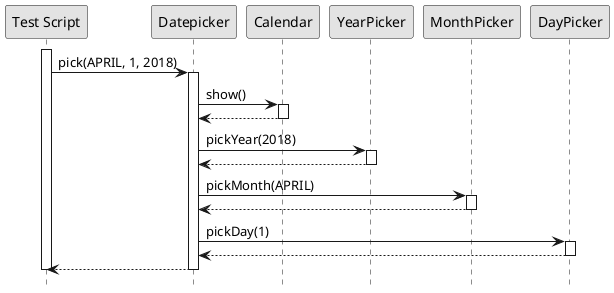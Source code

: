 @startuml

hide footbox
skinparam monochrome true
skinparam shadowing false

participant "Test Script"
participant Datepicker
participant Calendar
participant YearPicker
participant MonthPicker
participant DayPicker

activate "Test Script"

"Test Script" -> Datepicker : pick(APRIL, 1, 2018)
activate Datepicker
Datepicker -> Calendar : show()
activate Calendar
Calendar --> Datepicker
deactivate Calendar

Datepicker -> YearPicker: pickYear(2018)
activate YearPicker
YearPicker --> Datepicker
deactivate YearPicker

Datepicker -> MonthPicker: pickMonth(APRIL)
activate MonthPicker
MonthPicker --> Datepicker
deactivate MonthPicker

Datepicker -> DayPicker: pickDay(1)
activate DayPicker
DayPicker --> Datepicker
deactivate DayPicker

Datepicker --> "Test Script"
deactivate Datepicker

deactivate "Test Script"

@enduml
